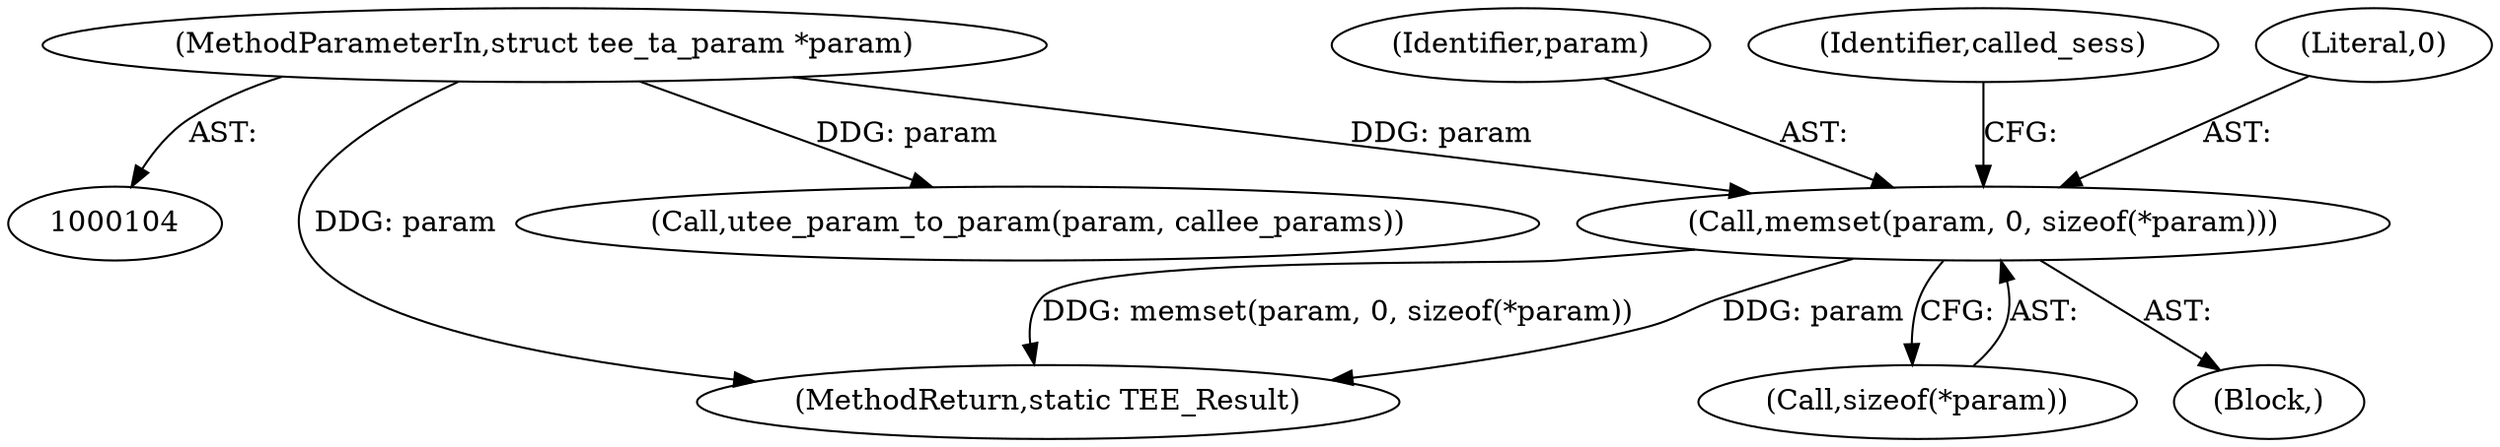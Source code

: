 digraph "0_optee_os_d5c5b0b77b2b589666024d219a8007b3f5b6faeb@API" {
"1000137" [label="(Call,memset(param, 0, sizeof(*param)))"];
"1000108" [label="(MethodParameterIn,struct tee_ta_param *param)"];
"1000483" [label="(MethodReturn,static TEE_Result)"];
"1000138" [label="(Identifier,param)"];
"1000140" [label="(Call,sizeof(*param))"];
"1000168" [label="(Identifier,called_sess)"];
"1000108" [label="(MethodParameterIn,struct tee_ta_param *param)"];
"1000163" [label="(Call,utee_param_to_param(param, callee_params))"];
"1000139" [label="(Literal,0)"];
"1000136" [label="(Block,)"];
"1000137" [label="(Call,memset(param, 0, sizeof(*param)))"];
"1000137" -> "1000136"  [label="AST: "];
"1000137" -> "1000140"  [label="CFG: "];
"1000138" -> "1000137"  [label="AST: "];
"1000139" -> "1000137"  [label="AST: "];
"1000140" -> "1000137"  [label="AST: "];
"1000168" -> "1000137"  [label="CFG: "];
"1000137" -> "1000483"  [label="DDG: param"];
"1000137" -> "1000483"  [label="DDG: memset(param, 0, sizeof(*param))"];
"1000108" -> "1000137"  [label="DDG: param"];
"1000108" -> "1000104"  [label="AST: "];
"1000108" -> "1000483"  [label="DDG: param"];
"1000108" -> "1000163"  [label="DDG: param"];
}
